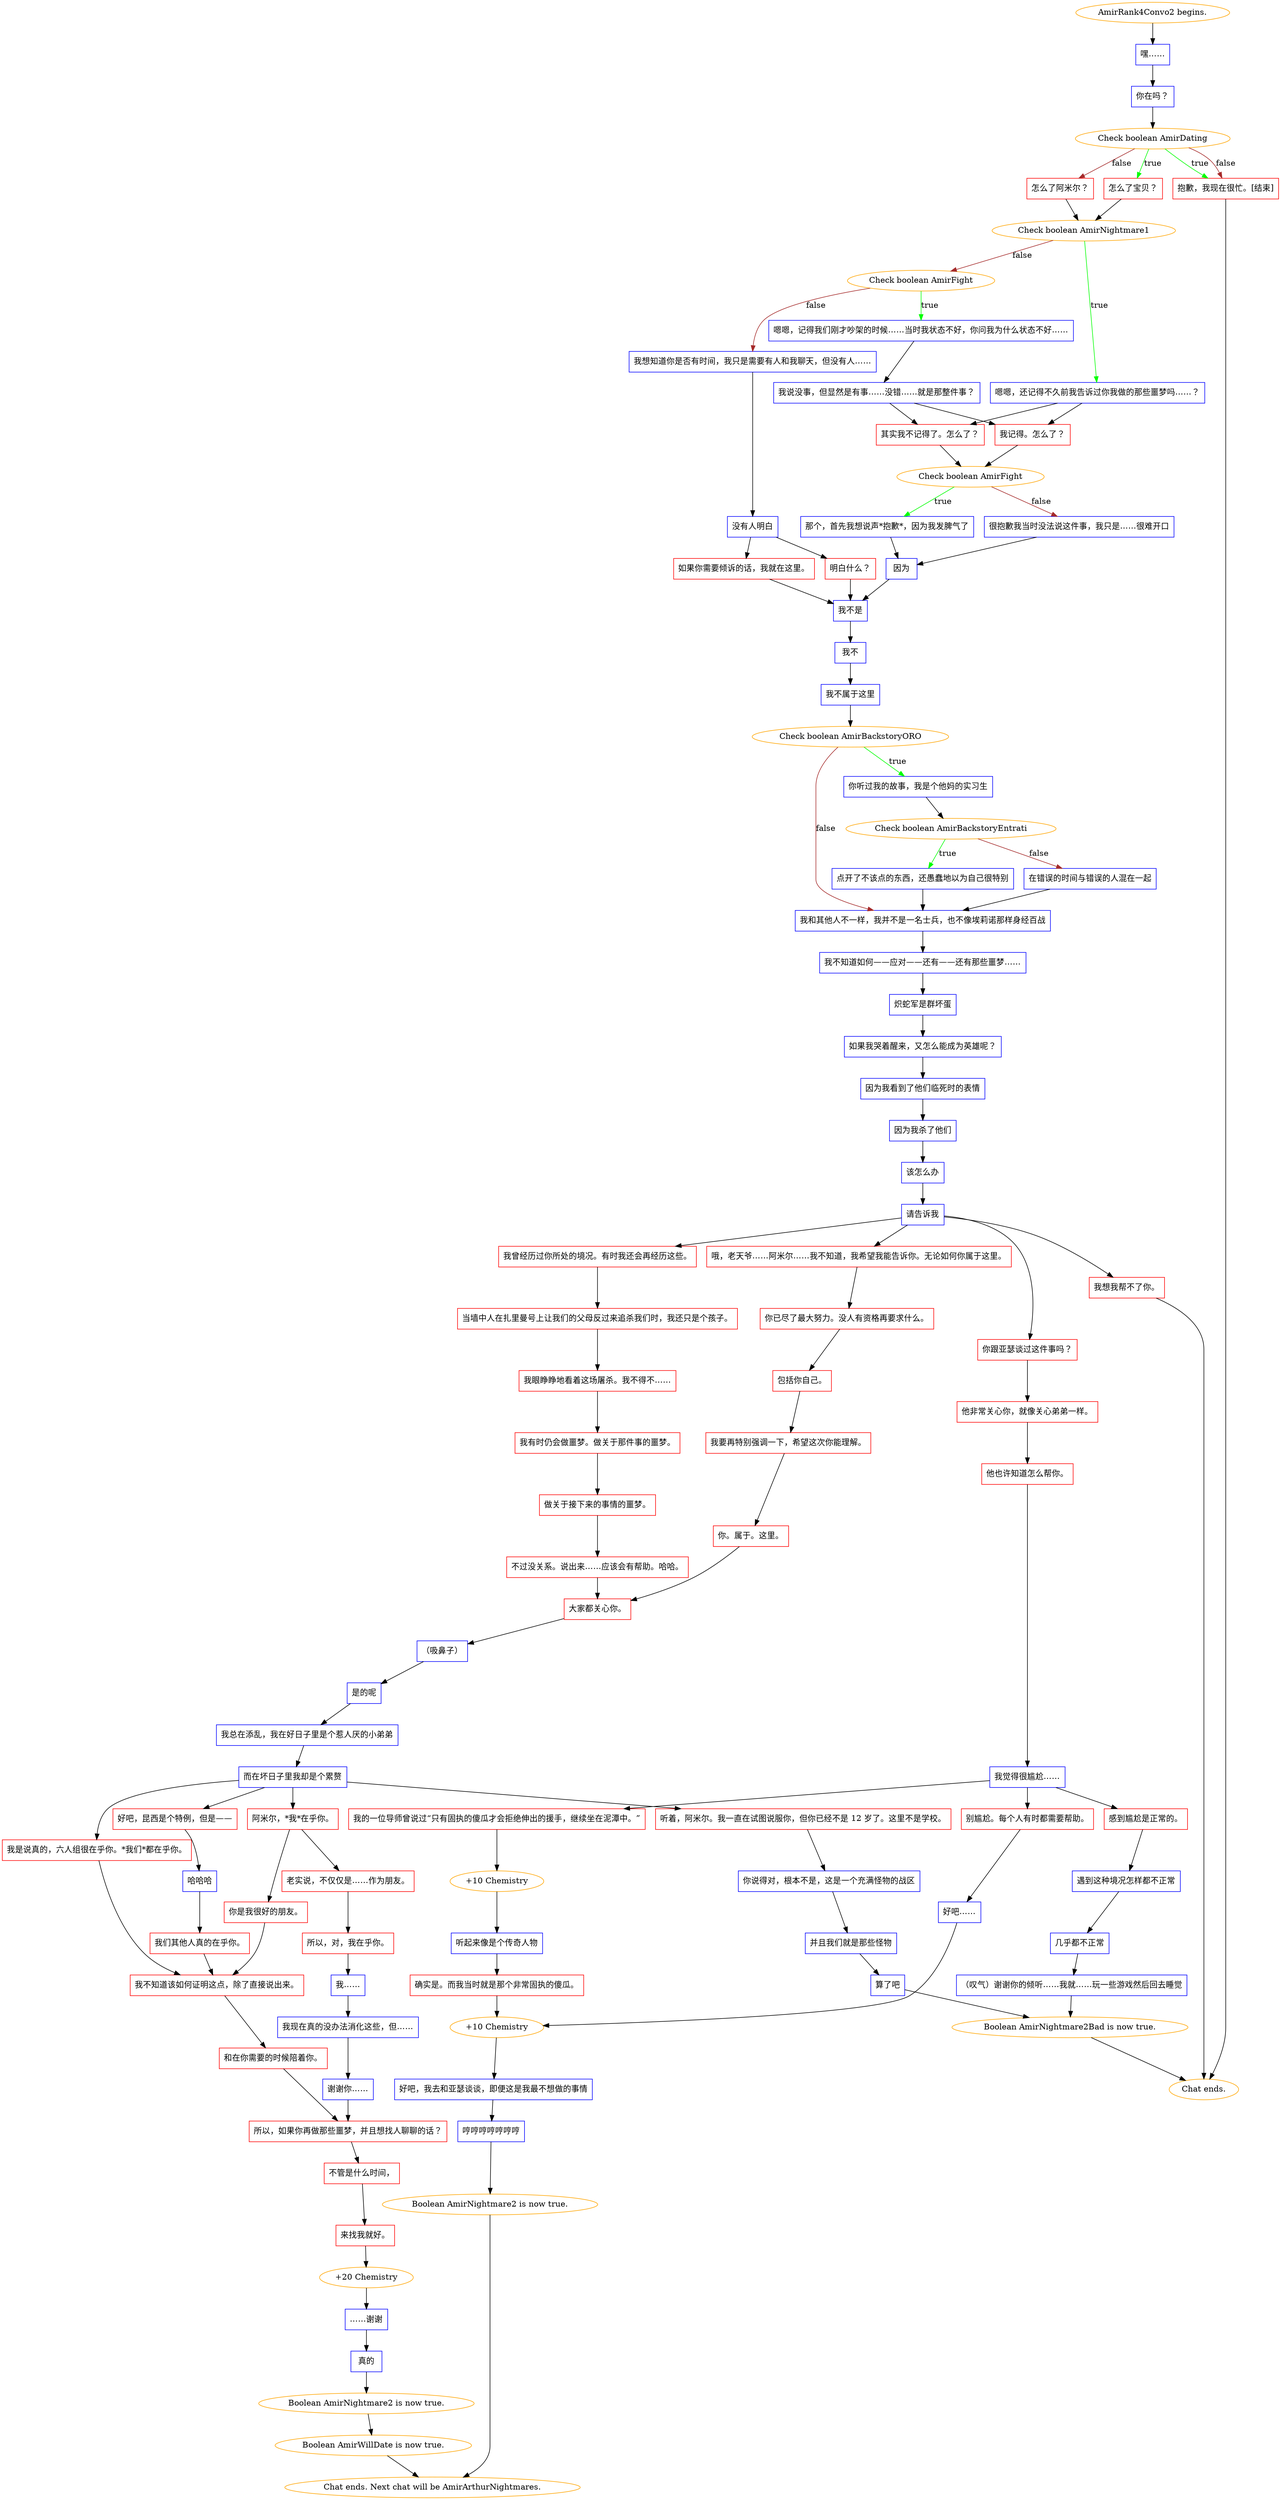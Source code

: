 digraph {
	"AmirRank4Convo2 begins." [color=orange];
		"AmirRank4Convo2 begins." -> j3663266634;
	j3663266634 [label="嘿……",shape=box,color=blue];
		j3663266634 -> j2902027166;
	j2902027166 [label="你在吗？",shape=box,color=blue];
		j2902027166 -> j4198328266;
	j4198328266 [label="Check boolean AmirDating",color=orange];
		j4198328266 -> j30713077 [label=true,color=green];
		j4198328266 -> j2878053413 [label=true,color=green];
		j4198328266 -> j1927228553 [label=false,color=brown];
		j4198328266 -> j2878053413 [label=false,color=brown];
	j30713077 [label="怎么了宝贝？",shape=box,color=red];
		j30713077 -> j3148491801;
	j2878053413 [label="抱歉，我现在很忙。[结束]",shape=box,color=red];
		j2878053413 -> "Chat ends.";
	j1927228553 [label="怎么了阿米尔？",shape=box,color=red];
		j1927228553 -> j3148491801;
	j3148491801 [label="Check boolean AmirNightmare1",color=orange];
		j3148491801 -> j516874034 [label=true,color=green];
		j3148491801 -> j1636435483 [label=false,color=brown];
	"Chat ends." [color=orange];
	j516874034 [label="嗯嗯，还记得不久前我告诉过你我做的那些噩梦吗……？",shape=box,color=blue];
		j516874034 -> j4062009062;
		j516874034 -> j1906473688;
	j1636435483 [label="Check boolean AmirFight",color=orange];
		j1636435483 -> j2185971624 [label=true,color=green];
		j1636435483 -> j1780959150 [label=false,color=brown];
	j4062009062 [label="其实我不记得了。怎么了？",shape=box,color=red];
		j4062009062 -> j2649027627;
	j1906473688 [label="我记得。怎么了？",shape=box,color=red];
		j1906473688 -> j2649027627;
	j2185971624 [label="嗯嗯，记得我们刚才吵架的时候……当时我状态不好，你问我为什么状态不好……",shape=box,color=blue];
		j2185971624 -> j154350568;
	j1780959150 [label="我想知道你是否有时间，我只是需要有人和我聊天，但没有人……",shape=box,color=blue];
		j1780959150 -> j2579550625;
	j2649027627 [label="Check boolean AmirFight",color=orange];
		j2649027627 -> j3068202513 [label=true,color=green];
		j2649027627 -> j1497189704 [label=false,color=brown];
	j154350568 [label="我说没事，但显然是有事……没错……就是那整件事？",shape=box,color=blue];
		j154350568 -> j4062009062;
		j154350568 -> j1906473688;
	j2579550625 [label="没有人明白",shape=box,color=blue];
		j2579550625 -> j1049366677;
		j2579550625 -> j1799380318;
	j3068202513 [label="那个，首先我想说声*抱歉*，因为我发脾气了",shape=box,color=blue];
		j3068202513 -> j3877993267;
	j1497189704 [label="很抱歉我当时没法说这件事，我只是……很难开口",shape=box,color=blue];
		j1497189704 -> j3877993267;
	j1049366677 [label="明白什么？",shape=box,color=red];
		j1049366677 -> j1504165335;
	j1799380318 [label="如果你需要倾诉的话，我就在这里。",shape=box,color=red];
		j1799380318 -> j1504165335;
	j3877993267 [label="因为",shape=box,color=blue];
		j3877993267 -> j1504165335;
	j1504165335 [label="我不是",shape=box,color=blue];
		j1504165335 -> j3708630561;
	j3708630561 [label="我不",shape=box,color=blue];
		j3708630561 -> j1906370078;
	j1906370078 [label="我不属于这里",shape=box,color=blue];
		j1906370078 -> j608868248;
	j608868248 [label="Check boolean AmirBackstoryORO",color=orange];
		j608868248 -> j2259837021 [label=true,color=green];
		j608868248 -> j215464833 [label=false,color=brown];
	j2259837021 [label="你听过我的故事，我是个他妈的实习生",shape=box,color=blue];
		j2259837021 -> j3921040561;
	j215464833 [label="我和其他人不一样，我并不是一名士兵，也不像埃莉诺那样身经百战",shape=box,color=blue];
		j215464833 -> j2215505454;
	j3921040561 [label="Check boolean AmirBackstoryEntrati",color=orange];
		j3921040561 -> j707791143 [label=true,color=green];
		j3921040561 -> j1807153094 [label=false,color=brown];
	j2215505454 [label="我不知道如何——应对——还有——还有那些噩梦……",shape=box,color=blue];
		j2215505454 -> j396124617;
	j707791143 [label="点开了不该点的东西，还愚蠢地以为自己很特别",shape=box,color=blue];
		j707791143 -> j215464833;
	j1807153094 [label="在错误的时间与错误的人混在一起",shape=box,color=blue];
		j1807153094 -> j215464833;
	j396124617 [label="炽蛇军是群坏蛋",shape=box,color=blue];
		j396124617 -> j1816456631;
	j1816456631 [label="如果我哭着醒来，又怎么能成为英雄呢？",shape=box,color=blue];
		j1816456631 -> j1478103477;
	j1478103477 [label="因为我看到了他们临死时的表情",shape=box,color=blue];
		j1478103477 -> j3433555214;
	j3433555214 [label="因为我杀了他们",shape=box,color=blue];
		j3433555214 -> j1364244534;
	j1364244534 [label="该怎么办",shape=box,color=blue];
		j1364244534 -> j1309342375;
	j1309342375 [label="请告诉我",shape=box,color=blue];
		j1309342375 -> j3501798600;
		j1309342375 -> j743639909;
		j1309342375 -> j1823292257;
		j1309342375 -> j1252311195;
	j3501798600 [label="哦，老天爷……阿米尔……我不知道，我希望我能告诉你。无论如何你属于这里。",shape=box,color=red];
		j3501798600 -> j827675627;
	j743639909 [label="我曾经历过你所处的境况。有时我还会再经历这些。",shape=box,color=red];
		j743639909 -> j3139315097;
	j1823292257 [label="你跟亚瑟谈过这件事吗？",shape=box,color=red];
		j1823292257 -> j3723620901;
	j1252311195 [label="我想我帮不了你。",shape=box,color=red];
		j1252311195 -> "Chat ends.";
	j827675627 [label="你已尽了最大努力。没人有资格再要求什么。",shape=box,color=red];
		j827675627 -> j2518953508;
	j3139315097 [label="当墙中人在扎里曼号上让我们的父母反过来追杀我们时，我还只是个孩子。",shape=box,color=red];
		j3139315097 -> j4242068818;
	j3723620901 [label="他非常关心你，就像关心弟弟一样。",shape=box,color=red];
		j3723620901 -> j1017332305;
	j2518953508 [label="包括你自己。",shape=box,color=red];
		j2518953508 -> j1648629635;
	j4242068818 [label="我眼睁睁地看着这场屠杀。我不得不……",shape=box,color=red];
		j4242068818 -> j3823312699;
	j1017332305 [label="他也许知道怎么帮你。",shape=box,color=red];
		j1017332305 -> j2279504865;
	j1648629635 [label="我要再特别强调一下，希望这次你能理解。",shape=box,color=red];
		j1648629635 -> j227540221;
	j3823312699 [label="我有时仍会做噩梦。做关于那件事的噩梦。",shape=box,color=red];
		j3823312699 -> j1001441017;
	j2279504865 [label="我觉得很尴尬……",shape=box,color=blue];
		j2279504865 -> j2480234800;
		j2279504865 -> j306062184;
		j2279504865 -> j4064018381;
	j227540221 [label="你。属于。这里。",shape=box,color=red];
		j227540221 -> j1301575005;
	j1001441017 [label="做关于接下来的事情的噩梦。",shape=box,color=red];
		j1001441017 -> j815832378;
	j2480234800 [label="别尴尬。每个人有时都需要帮助。",shape=box,color=red];
		j2480234800 -> j2519909372;
	j306062184 [label="我的一位导师曾说过“只有固执的傻瓜才会拒绝伸出的援手，继续坐在泥潭中。”",shape=box,color=red];
		j306062184 -> j2638005737;
	j4064018381 [label="感到尴尬是正常的。",shape=box,color=red];
		j4064018381 -> j3047231315;
	j1301575005 [label="大家都关心你。",shape=box,color=red];
		j1301575005 -> j3694944848;
	j815832378 [label="不过没关系。说出来……应该会有帮助。哈哈。",shape=box,color=red];
		j815832378 -> j1301575005;
	j2519909372 [label="好吧……",shape=box,color=blue];
		j2519909372 -> j1986802679;
	j2638005737 [label="+10 Chemistry",color=orange];
		j2638005737 -> j1003828782;
	j3047231315 [label="遇到这种境况怎样都不正常",shape=box,color=blue];
		j3047231315 -> j3430959230;
	j3694944848 [label="（吸鼻子）",shape=box,color=blue];
		j3694944848 -> j2597314877;
	j1986802679 [label="+10 Chemistry",color=orange];
		j1986802679 -> j298031762;
	j1003828782 [label="听起来像是个传奇人物",shape=box,color=blue];
		j1003828782 -> j4079851856;
	j3430959230 [label="几乎都不正常",shape=box,color=blue];
		j3430959230 -> j3170588954;
	j2597314877 [label="是的呢",shape=box,color=blue];
		j2597314877 -> j1482449331;
	j298031762 [label="好吧，我去和亚瑟谈谈，即便这是我最不想做的事情",shape=box,color=blue];
		j298031762 -> j43720594;
	j4079851856 [label="确实是。而我当时就是那个非常固执的傻瓜。",shape=box,color=red];
		j4079851856 -> j1986802679;
	j3170588954 [label="（叹气）谢谢你的倾听……我就……玩一些游戏然后回去睡觉",shape=box,color=blue];
		j3170588954 -> j1562549570;
	j1482449331 [label="我总在添乱，我在好日子里是个惹人厌的小弟弟",shape=box,color=blue];
		j1482449331 -> j1402814978;
	j43720594 [label="哼哼哼哼哼哼哼",shape=box,color=blue];
		j43720594 -> j1383105354;
	j1562549570 [label="Boolean AmirNightmare2Bad is now true.",color=orange];
		j1562549570 -> "Chat ends.";
	j1402814978 [label="而在坏日子里我却是个累赘",shape=box,color=blue];
		j1402814978 -> j3713929874;
		j1402814978 -> j965730570;
		j1402814978 -> j2516402734;
		j1402814978 -> j3147287777;
	j1383105354 [label="Boolean AmirNightmare2 is now true.",color=orange];
		j1383105354 -> "Chat ends. Next chat will be AmirArthurNightmares.";
	j3713929874 [label="阿米尔，*我*在乎你。",shape=box,color=red];
		j3713929874 -> j1451242065;
		j3713929874 -> j3762933111;
	j965730570 [label="我是说真的，六人组很在乎你。*我们*都在乎你。",shape=box,color=red];
		j965730570 -> j2820508562;
	j2516402734 [label="好吧，昆西是个特例，但是——",shape=box,color=red];
		j2516402734 -> j1922230654;
	j3147287777 [label="听着，阿米尔。我一直在试图说服你，但你已经不是 12 岁了。这里不是学校。",shape=box,color=red];
		j3147287777 -> j612055846;
	"Chat ends. Next chat will be AmirArthurNightmares." [color=orange];
	j1451242065 [label="老实说，不仅仅是……作为朋友。",shape=box,color=red];
		j1451242065 -> j3947303182;
	j3762933111 [label="你是我很好的朋友。",shape=box,color=red];
		j3762933111 -> j2820508562;
	j2820508562 [label="我不知道该如何证明这点，除了直接说出来。",shape=box,color=red];
		j2820508562 -> j1660864290;
	j1922230654 [label="哈哈哈",shape=box,color=blue];
		j1922230654 -> j2305499185;
	j612055846 [label="你说得对，根本不是，这是一个充满怪物的战区",shape=box,color=blue];
		j612055846 -> j3281720100;
	j3947303182 [label="所以，对，我在乎你。",shape=box,color=red];
		j3947303182 -> j958811564;
	j1660864290 [label="和在你需要的时候陪着你。",shape=box,color=red];
		j1660864290 -> j1180545433;
	j2305499185 [label="我们其他人真的在乎你。",shape=box,color=red];
		j2305499185 -> j2820508562;
	j3281720100 [label="并且我们就是那些怪物",shape=box,color=blue];
		j3281720100 -> j3432801892;
	j958811564 [label="我……",shape=box,color=blue];
		j958811564 -> j3613724851;
	j1180545433 [label="所以，如果你再做那些噩梦，并且想找人聊聊的话？",shape=box,color=red];
		j1180545433 -> j866744276;
	j3432801892 [label="算了吧",shape=box,color=blue];
		j3432801892 -> j1562549570;
	j3613724851 [label="我现在真的没办法消化这些，但……",shape=box,color=blue];
		j3613724851 -> j2329409979;
	j866744276 [label="不管是什么时间，",shape=box,color=red];
		j866744276 -> j3658391624;
	j2329409979 [label="谢谢你……",shape=box,color=blue];
		j2329409979 -> j1180545433;
	j3658391624 [label="来找我就好。",shape=box,color=red];
		j3658391624 -> j3652815212;
	j3652815212 [label="+20 Chemistry",color=orange];
		j3652815212 -> j4060487848;
	j4060487848 [label="……谢谢",shape=box,color=blue];
		j4060487848 -> j3551352625;
	j3551352625 [label="真的",shape=box,color=blue];
		j3551352625 -> j3177060518;
	j3177060518 [label="Boolean AmirNightmare2 is now true.",color=orange];
		j3177060518 -> j3288321523;
	j3288321523 [label="Boolean AmirWillDate is now true.",color=orange];
		j3288321523 -> "Chat ends. Next chat will be AmirArthurNightmares.";
}